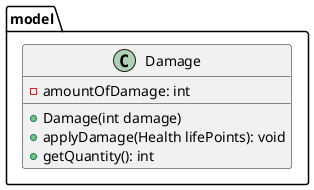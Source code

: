 @startuml
'https://plantuml.com/class-diagram

package model {
    class Damage {
        - amountOfDamage: int

        + Damage(int damage)
        + applyDamage(Health lifePoints): void
        + getQuantity(): int
    }
}

@enduml